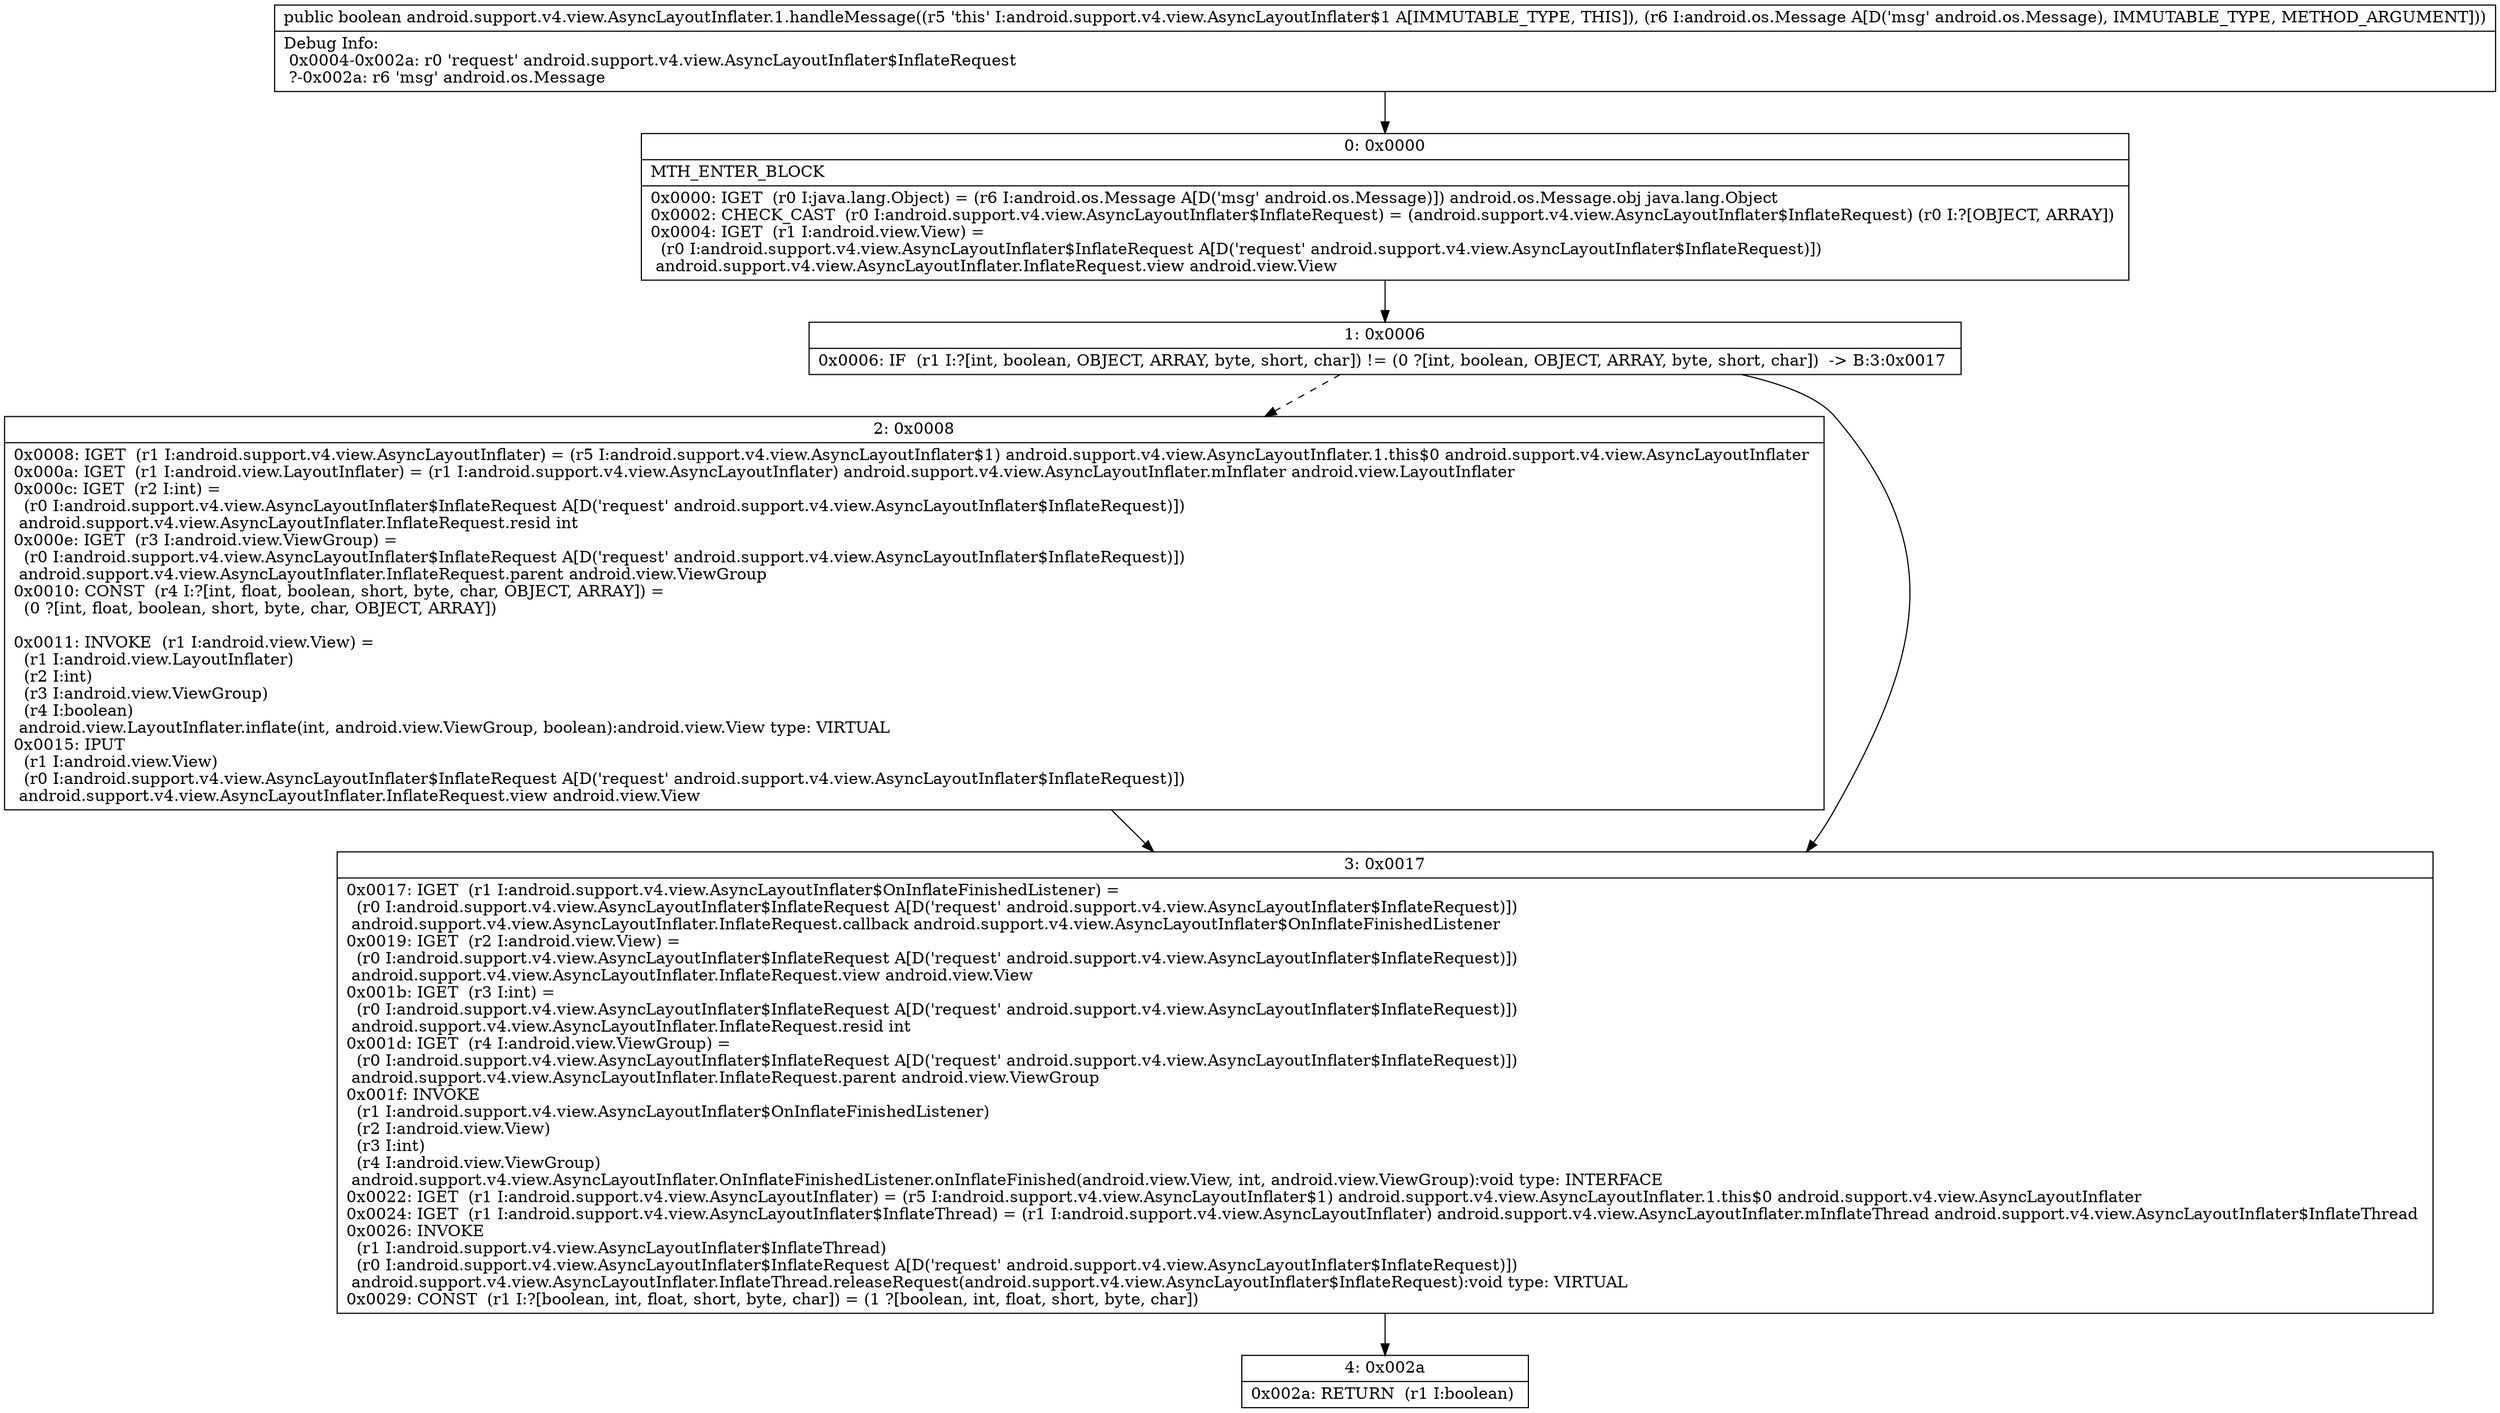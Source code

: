 digraph "CFG forandroid.support.v4.view.AsyncLayoutInflater.1.handleMessage(Landroid\/os\/Message;)Z" {
Node_0 [shape=record,label="{0\:\ 0x0000|MTH_ENTER_BLOCK\l|0x0000: IGET  (r0 I:java.lang.Object) = (r6 I:android.os.Message A[D('msg' android.os.Message)]) android.os.Message.obj java.lang.Object \l0x0002: CHECK_CAST  (r0 I:android.support.v4.view.AsyncLayoutInflater$InflateRequest) = (android.support.v4.view.AsyncLayoutInflater$InflateRequest) (r0 I:?[OBJECT, ARRAY]) \l0x0004: IGET  (r1 I:android.view.View) = \l  (r0 I:android.support.v4.view.AsyncLayoutInflater$InflateRequest A[D('request' android.support.v4.view.AsyncLayoutInflater$InflateRequest)])\l android.support.v4.view.AsyncLayoutInflater.InflateRequest.view android.view.View \l}"];
Node_1 [shape=record,label="{1\:\ 0x0006|0x0006: IF  (r1 I:?[int, boolean, OBJECT, ARRAY, byte, short, char]) != (0 ?[int, boolean, OBJECT, ARRAY, byte, short, char])  \-\> B:3:0x0017 \l}"];
Node_2 [shape=record,label="{2\:\ 0x0008|0x0008: IGET  (r1 I:android.support.v4.view.AsyncLayoutInflater) = (r5 I:android.support.v4.view.AsyncLayoutInflater$1) android.support.v4.view.AsyncLayoutInflater.1.this$0 android.support.v4.view.AsyncLayoutInflater \l0x000a: IGET  (r1 I:android.view.LayoutInflater) = (r1 I:android.support.v4.view.AsyncLayoutInflater) android.support.v4.view.AsyncLayoutInflater.mInflater android.view.LayoutInflater \l0x000c: IGET  (r2 I:int) = \l  (r0 I:android.support.v4.view.AsyncLayoutInflater$InflateRequest A[D('request' android.support.v4.view.AsyncLayoutInflater$InflateRequest)])\l android.support.v4.view.AsyncLayoutInflater.InflateRequest.resid int \l0x000e: IGET  (r3 I:android.view.ViewGroup) = \l  (r0 I:android.support.v4.view.AsyncLayoutInflater$InflateRequest A[D('request' android.support.v4.view.AsyncLayoutInflater$InflateRequest)])\l android.support.v4.view.AsyncLayoutInflater.InflateRequest.parent android.view.ViewGroup \l0x0010: CONST  (r4 I:?[int, float, boolean, short, byte, char, OBJECT, ARRAY]) = \l  (0 ?[int, float, boolean, short, byte, char, OBJECT, ARRAY])\l \l0x0011: INVOKE  (r1 I:android.view.View) = \l  (r1 I:android.view.LayoutInflater)\l  (r2 I:int)\l  (r3 I:android.view.ViewGroup)\l  (r4 I:boolean)\l android.view.LayoutInflater.inflate(int, android.view.ViewGroup, boolean):android.view.View type: VIRTUAL \l0x0015: IPUT  \l  (r1 I:android.view.View)\l  (r0 I:android.support.v4.view.AsyncLayoutInflater$InflateRequest A[D('request' android.support.v4.view.AsyncLayoutInflater$InflateRequest)])\l android.support.v4.view.AsyncLayoutInflater.InflateRequest.view android.view.View \l}"];
Node_3 [shape=record,label="{3\:\ 0x0017|0x0017: IGET  (r1 I:android.support.v4.view.AsyncLayoutInflater$OnInflateFinishedListener) = \l  (r0 I:android.support.v4.view.AsyncLayoutInflater$InflateRequest A[D('request' android.support.v4.view.AsyncLayoutInflater$InflateRequest)])\l android.support.v4.view.AsyncLayoutInflater.InflateRequest.callback android.support.v4.view.AsyncLayoutInflater$OnInflateFinishedListener \l0x0019: IGET  (r2 I:android.view.View) = \l  (r0 I:android.support.v4.view.AsyncLayoutInflater$InflateRequest A[D('request' android.support.v4.view.AsyncLayoutInflater$InflateRequest)])\l android.support.v4.view.AsyncLayoutInflater.InflateRequest.view android.view.View \l0x001b: IGET  (r3 I:int) = \l  (r0 I:android.support.v4.view.AsyncLayoutInflater$InflateRequest A[D('request' android.support.v4.view.AsyncLayoutInflater$InflateRequest)])\l android.support.v4.view.AsyncLayoutInflater.InflateRequest.resid int \l0x001d: IGET  (r4 I:android.view.ViewGroup) = \l  (r0 I:android.support.v4.view.AsyncLayoutInflater$InflateRequest A[D('request' android.support.v4.view.AsyncLayoutInflater$InflateRequest)])\l android.support.v4.view.AsyncLayoutInflater.InflateRequest.parent android.view.ViewGroup \l0x001f: INVOKE  \l  (r1 I:android.support.v4.view.AsyncLayoutInflater$OnInflateFinishedListener)\l  (r2 I:android.view.View)\l  (r3 I:int)\l  (r4 I:android.view.ViewGroup)\l android.support.v4.view.AsyncLayoutInflater.OnInflateFinishedListener.onInflateFinished(android.view.View, int, android.view.ViewGroup):void type: INTERFACE \l0x0022: IGET  (r1 I:android.support.v4.view.AsyncLayoutInflater) = (r5 I:android.support.v4.view.AsyncLayoutInflater$1) android.support.v4.view.AsyncLayoutInflater.1.this$0 android.support.v4.view.AsyncLayoutInflater \l0x0024: IGET  (r1 I:android.support.v4.view.AsyncLayoutInflater$InflateThread) = (r1 I:android.support.v4.view.AsyncLayoutInflater) android.support.v4.view.AsyncLayoutInflater.mInflateThread android.support.v4.view.AsyncLayoutInflater$InflateThread \l0x0026: INVOKE  \l  (r1 I:android.support.v4.view.AsyncLayoutInflater$InflateThread)\l  (r0 I:android.support.v4.view.AsyncLayoutInflater$InflateRequest A[D('request' android.support.v4.view.AsyncLayoutInflater$InflateRequest)])\l android.support.v4.view.AsyncLayoutInflater.InflateThread.releaseRequest(android.support.v4.view.AsyncLayoutInflater$InflateRequest):void type: VIRTUAL \l0x0029: CONST  (r1 I:?[boolean, int, float, short, byte, char]) = (1 ?[boolean, int, float, short, byte, char]) \l}"];
Node_4 [shape=record,label="{4\:\ 0x002a|0x002a: RETURN  (r1 I:boolean) \l}"];
MethodNode[shape=record,label="{public boolean android.support.v4.view.AsyncLayoutInflater.1.handleMessage((r5 'this' I:android.support.v4.view.AsyncLayoutInflater$1 A[IMMUTABLE_TYPE, THIS]), (r6 I:android.os.Message A[D('msg' android.os.Message), IMMUTABLE_TYPE, METHOD_ARGUMENT]))  | Debug Info:\l  0x0004\-0x002a: r0 'request' android.support.v4.view.AsyncLayoutInflater$InflateRequest\l  ?\-0x002a: r6 'msg' android.os.Message\l}"];
MethodNode -> Node_0;
Node_0 -> Node_1;
Node_1 -> Node_2[style=dashed];
Node_1 -> Node_3;
Node_2 -> Node_3;
Node_3 -> Node_4;
}

